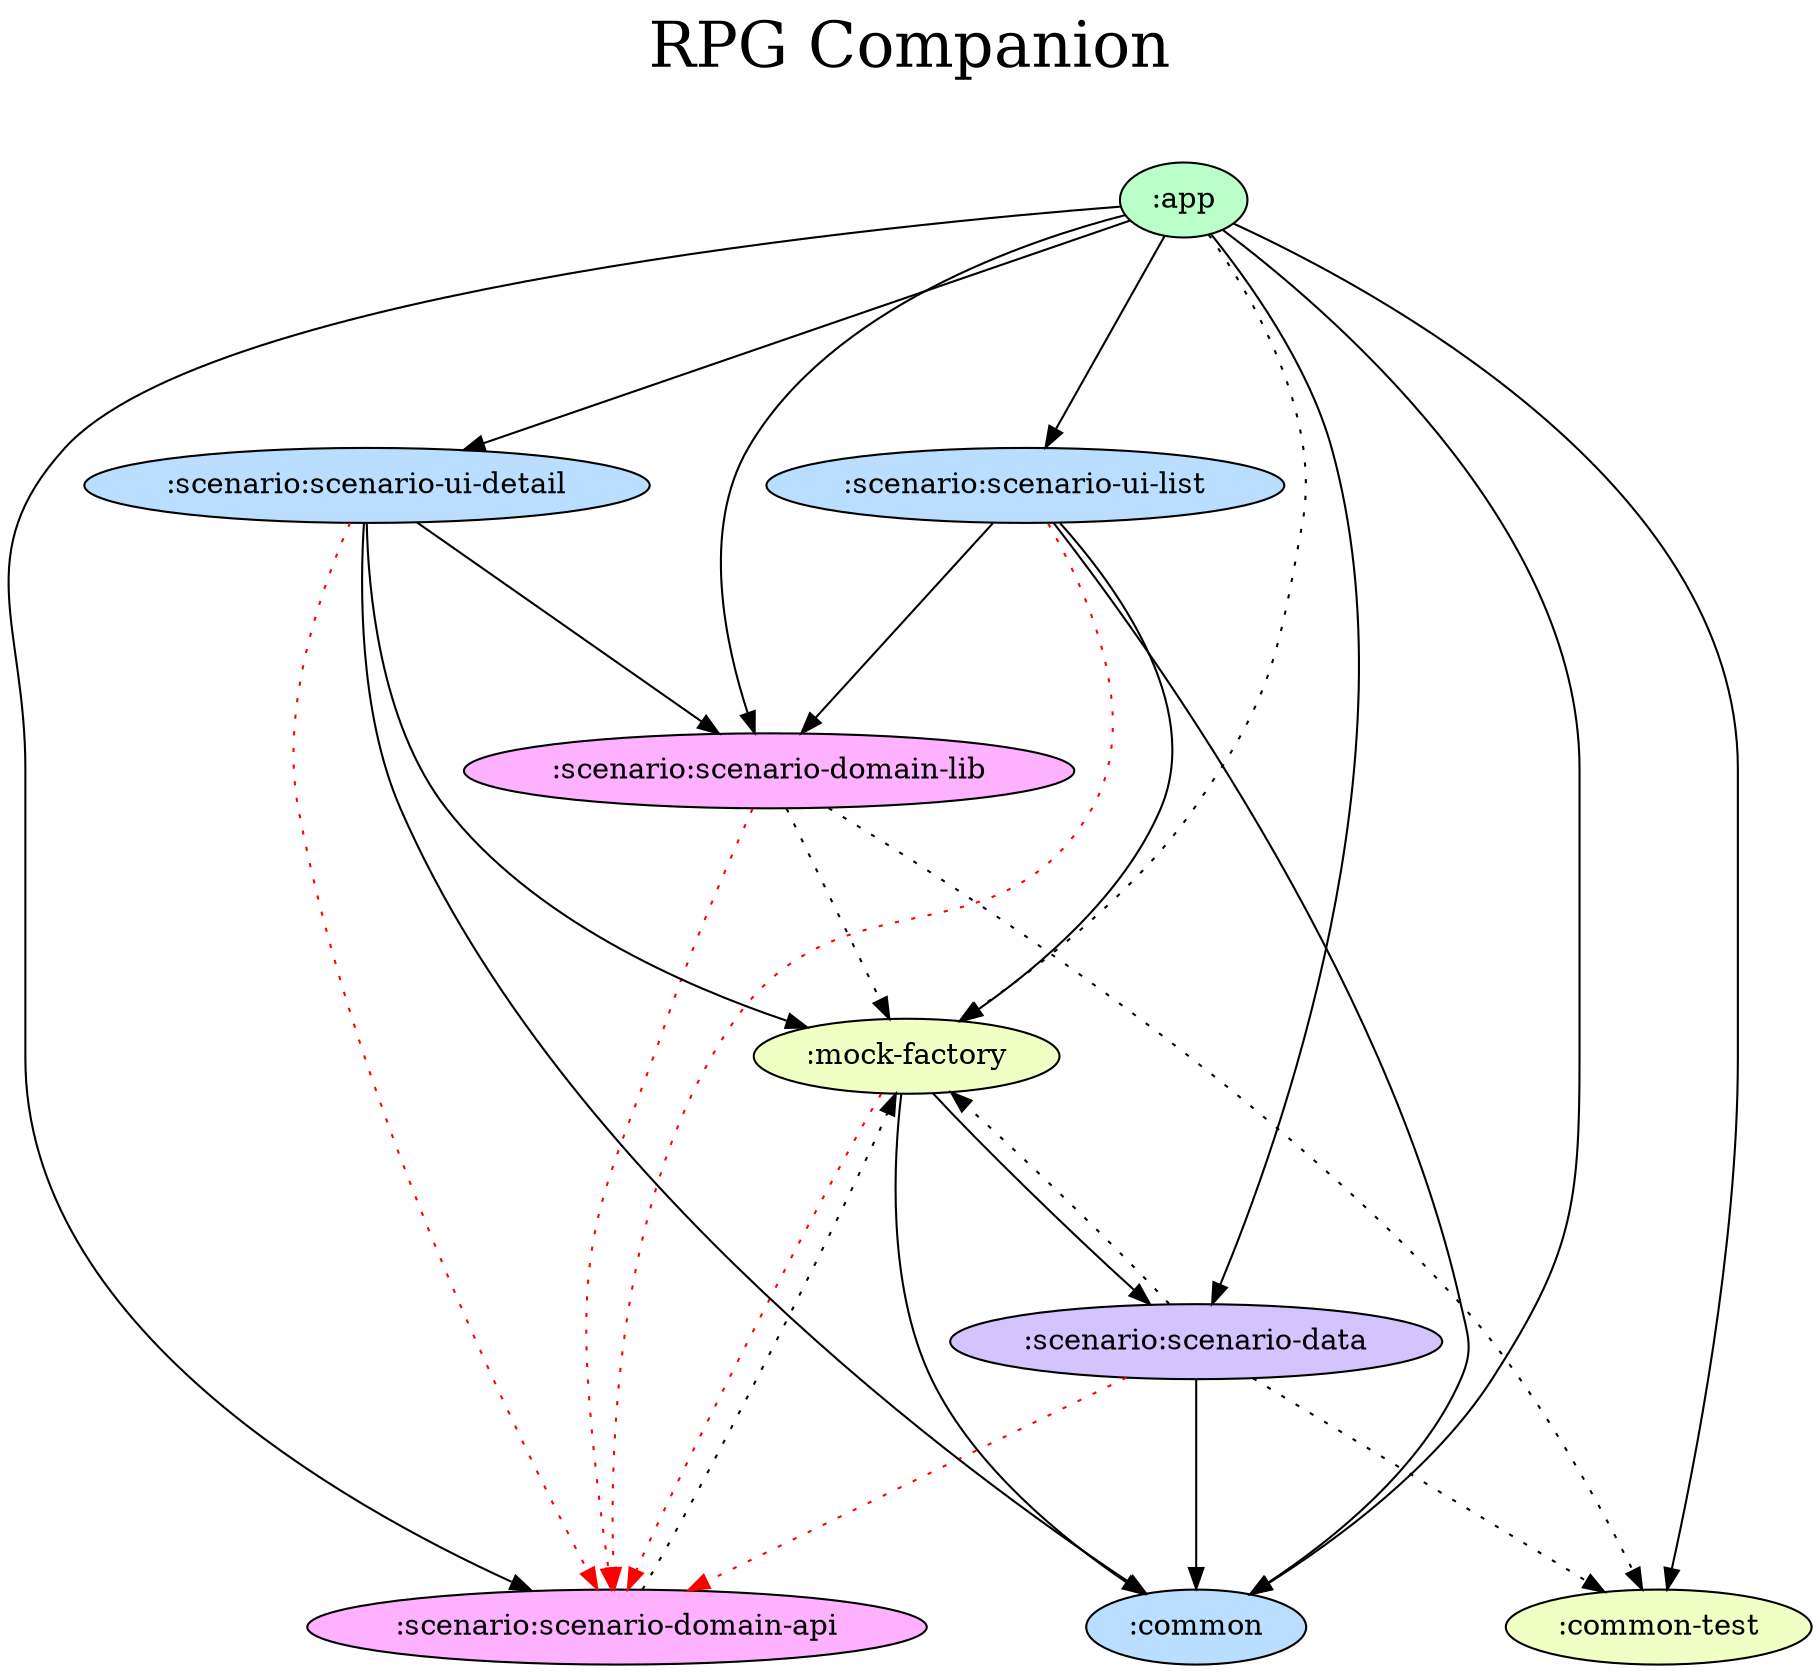 digraph {
  graph [label="RPG Companion\n ",labelloc=t,fontsize=30,ranksep=1.4];
  node [style=filled, fillcolor="#bbbbbb"];
  rankdir=TB;

  # Projects

  ":app" [fillcolor="#baffc9"];
  ":common" [fillcolor="#badeff"];
  ":common-test" [fillcolor="#f0ffc4"];
  ":mock-factory" [fillcolor="#f0ffc4"];
  ":scenario:scenario-data" [fillcolor="#d3c4ff"];
  ":scenario:scenario-domain-api" [fillcolor="#fdb1ff"];
  ":scenario:scenario-domain-lib" [fillcolor="#fdb1ff"];
  ":scenario:scenario-ui-detail" [fillcolor="#badeff"];
  ":scenario:scenario-ui-list" [fillcolor="#badeff"];

  {rank = same;}

  # Dependencies

  ":app" -> ":common" [style=filled, style=filled]
  ":app" -> ":scenario:scenario-data" [style=filled, style=filled]
  ":app" -> ":scenario:scenario-domain-lib" [style=filled, style=filled]
  ":app" -> ":scenario:scenario-ui-detail" [style=filled, style=filled]
  ":app" -> ":scenario:scenario-ui-list" [style=filled, style=filled]
  ":app" -> ":common-test" [style=filled]
  ":app" -> ":scenario:scenario-domain-api" [style=filled]
  ":app" -> ":mock-factory" [style=dotted]
  ":mock-factory" -> ":scenario:scenario-domain-api" [color=red,style=dotted]
  ":mock-factory" -> ":common" [style=filled]
  ":mock-factory" -> ":scenario:scenario-data" [style=filled]
  ":scenario:scenario-domain-api" -> ":mock-factory" [style=dotted]
  ":scenario:scenario-ui-list" -> ":scenario:scenario-domain-api" [color=red,style=dotted]
  ":scenario:scenario-ui-list" -> ":common" [style=filled]
  ":scenario:scenario-ui-list" -> ":mock-factory" [style=filled]
  ":scenario:scenario-ui-list" -> ":scenario:scenario-domain-lib" [style=filled]
  ":scenario:scenario-domain-lib" -> ":scenario:scenario-domain-api" [color=red,style=dotted]
  ":scenario:scenario-domain-lib" -> ":mock-factory" [style=dotted]
  ":scenario:scenario-domain-lib" -> ":common-test" [style=dotted]
  ":scenario:scenario-data" -> ":scenario:scenario-domain-api" [color=red,style=dotted]
  ":scenario:scenario-data" -> ":common" [style=filled]
  ":scenario:scenario-data" -> ":mock-factory" [style=dotted]
  ":scenario:scenario-data" -> ":common-test" [style=dotted]
  ":scenario:scenario-ui-detail" -> ":scenario:scenario-domain-api" [color=red,style=dotted]
  ":scenario:scenario-ui-detail" -> ":common" [style=filled]
  ":scenario:scenario-ui-detail" -> ":mock-factory" [style=filled]
  ":scenario:scenario-ui-detail" -> ":scenario:scenario-domain-lib" [style=filled]
}
